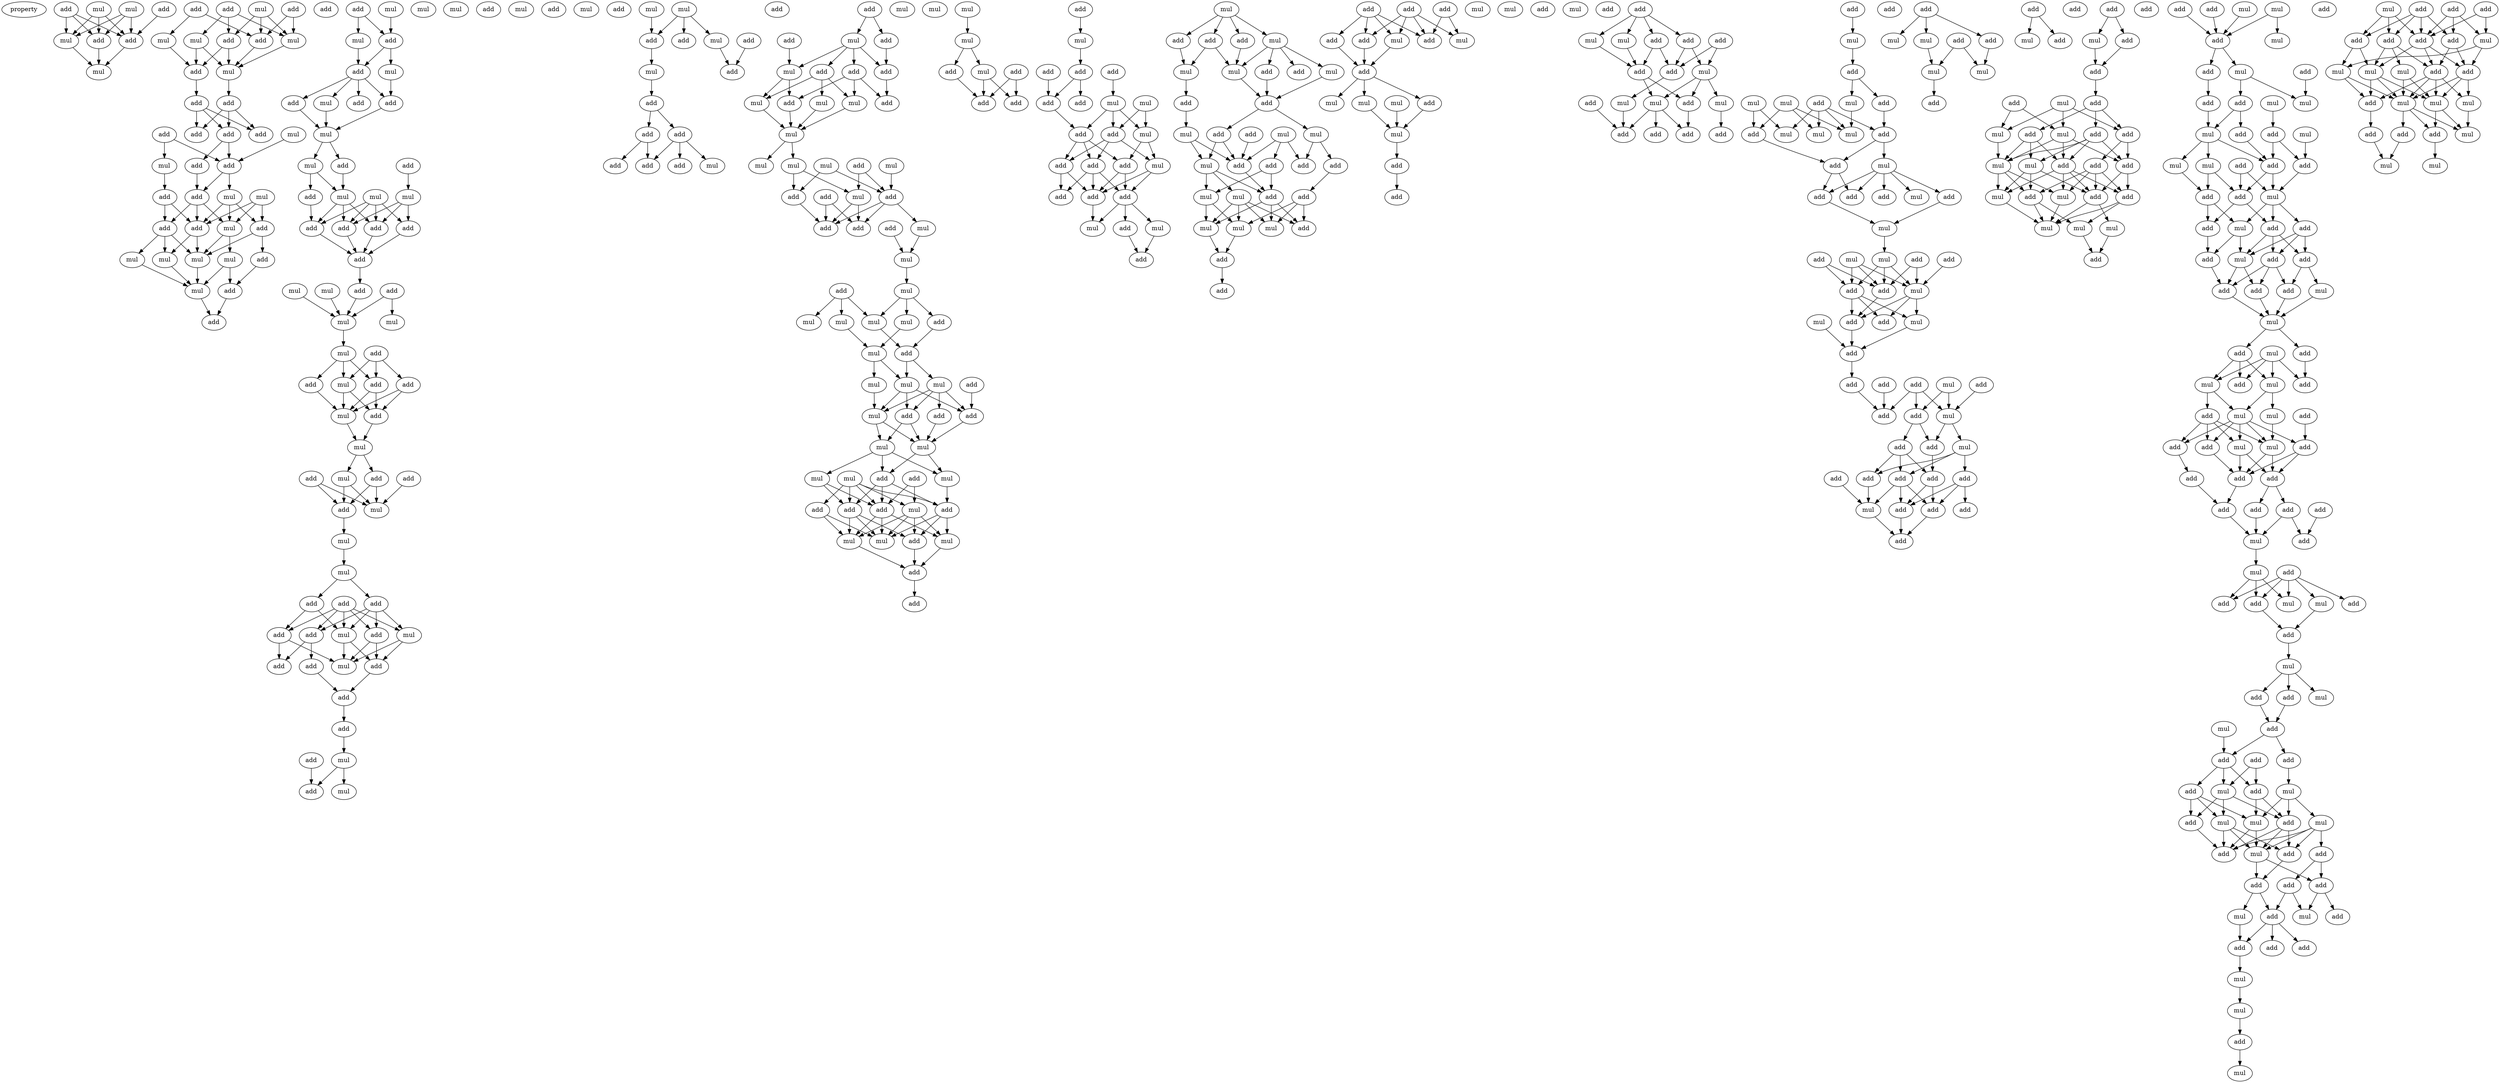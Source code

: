 digraph {
    node [fontcolor=black]
    property [mul=2,lf=1.9]
    0 [ label = add ];
    1 [ label = add ];
    2 [ label = mul ];
    3 [ label = mul ];
    4 [ label = add ];
    5 [ label = mul ];
    6 [ label = add ];
    7 [ label = mul ];
    8 [ label = add ];
    9 [ label = add ];
    10 [ label = add ];
    11 [ label = mul ];
    12 [ label = mul ];
    13 [ label = add ];
    14 [ label = mul ];
    15 [ label = mul ];
    16 [ label = add ];
    17 [ label = add ];
    18 [ label = mul ];
    19 [ label = add ];
    20 [ label = add ];
    21 [ label = add ];
    22 [ label = add ];
    23 [ label = add ];
    24 [ label = add ];
    25 [ label = mul ];
    26 [ label = add ];
    27 [ label = add ];
    28 [ label = add ];
    29 [ label = mul ];
    30 [ label = mul ];
    31 [ label = add ];
    32 [ label = add ];
    33 [ label = mul ];
    34 [ label = mul ];
    35 [ label = add ];
    36 [ label = add ];
    37 [ label = add ];
    38 [ label = add ];
    39 [ label = mul ];
    40 [ label = mul ];
    41 [ label = mul ];
    42 [ label = mul ];
    43 [ label = add ];
    44 [ label = mul ];
    45 [ label = add ];
    46 [ label = mul ];
    47 [ label = add ];
    48 [ label = add ];
    49 [ label = mul ];
    50 [ label = mul ];
    51 [ label = mul ];
    52 [ label = add ];
    53 [ label = add ];
    54 [ label = mul ];
    55 [ label = add ];
    56 [ label = add ];
    57 [ label = mul ];
    58 [ label = add ];
    59 [ label = mul ];
    60 [ label = add ];
    61 [ label = mul ];
    62 [ label = add ];
    63 [ label = mul ];
    64 [ label = mul ];
    65 [ label = add ];
    66 [ label = add ];
    67 [ label = add ];
    68 [ label = add ];
    69 [ label = add ];
    70 [ label = mul ];
    71 [ label = add ];
    72 [ label = add ];
    73 [ label = mul ];
    74 [ label = mul ];
    75 [ label = mul ];
    76 [ label = mul ];
    77 [ label = mul ];
    78 [ label = add ];
    79 [ label = add ];
    80 [ label = add ];
    81 [ label = add ];
    82 [ label = add ];
    83 [ label = mul ];
    84 [ label = mul ];
    85 [ label = add ];
    86 [ label = mul ];
    87 [ label = mul ];
    88 [ label = add ];
    89 [ label = add ];
    90 [ label = add ];
    91 [ label = add ];
    92 [ label = mul ];
    93 [ label = mul ];
    94 [ label = mul ];
    95 [ label = add ];
    96 [ label = mul ];
    97 [ label = mul ];
    98 [ label = add ];
    99 [ label = add ];
    100 [ label = add ];
    101 [ label = mul ];
    102 [ label = mul ];
    103 [ label = add ];
    104 [ label = add ];
    105 [ label = add ];
    106 [ label = add ];
    107 [ label = add ];
    108 [ label = add ];
    109 [ label = mul ];
    110 [ label = add ];
    111 [ label = add ];
    112 [ label = add ];
    113 [ label = mul ];
    114 [ label = add ];
    115 [ label = add ];
    116 [ label = mul ];
    117 [ label = mul ];
    118 [ label = mul ];
    119 [ label = add ];
    120 [ label = mul ];
    121 [ label = add ];
    122 [ label = add ];
    123 [ label = add ];
    124 [ label = add ];
    125 [ label = mul ];
    126 [ label = add ];
    127 [ label = add ];
    128 [ label = add ];
    129 [ label = add ];
    130 [ label = add ];
    131 [ label = add ];
    132 [ label = mul ];
    133 [ label = add ];
    134 [ label = mul ];
    135 [ label = add ];
    136 [ label = add ];
    137 [ label = mul ];
    138 [ label = mul ];
    139 [ label = add ];
    140 [ label = mul ];
    141 [ label = add ];
    142 [ label = add ];
    143 [ label = mul ];
    144 [ label = add ];
    145 [ label = mul ];
    146 [ label = mul ];
    147 [ label = add ];
    148 [ label = mul ];
    149 [ label = add ];
    150 [ label = mul ];
    151 [ label = mul ];
    152 [ label = mul ];
    153 [ label = mul ];
    154 [ label = add ];
    155 [ label = add ];
    156 [ label = add ];
    157 [ label = mul ];
    158 [ label = add ];
    159 [ label = add ];
    160 [ label = mul ];
    161 [ label = add ];
    162 [ label = mul ];
    163 [ label = mul ];
    164 [ label = add ];
    165 [ label = add ];
    166 [ label = mul ];
    167 [ label = mul ];
    168 [ label = mul ];
    169 [ label = mul ];
    170 [ label = add ];
    171 [ label = mul ];
    172 [ label = mul ];
    173 [ label = add ];
    174 [ label = mul ];
    175 [ label = mul ];
    176 [ label = add ];
    177 [ label = mul ];
    178 [ label = add ];
    179 [ label = add ];
    180 [ label = mul ];
    181 [ label = mul ];
    182 [ label = mul ];
    183 [ label = mul ];
    184 [ label = add ];
    185 [ label = mul ];
    186 [ label = add ];
    187 [ label = add ];
    188 [ label = mul ];
    189 [ label = add ];
    190 [ label = add ];
    191 [ label = add ];
    192 [ label = mul ];
    193 [ label = mul ];
    194 [ label = mul ];
    195 [ label = add ];
    196 [ label = add ];
    197 [ label = add ];
    198 [ label = mul ];
    199 [ label = mul ];
    200 [ label = add ];
    201 [ label = add ];
    202 [ label = mul ];
    203 [ label = add ];
    204 [ label = add ];
    205 [ label = add ];
    206 [ label = mul ];
    207 [ label = add ];
    208 [ label = add ];
    209 [ label = add ];
    210 [ label = mul ];
    211 [ label = mul ];
    212 [ label = add ];
    213 [ label = add ];
    214 [ label = add ];
    215 [ label = mul ];
    216 [ label = add ];
    217 [ label = add ];
    218 [ label = mul ];
    219 [ label = add ];
    220 [ label = add ];
    221 [ label = add ];
    222 [ label = add ];
    223 [ label = add ];
    224 [ label = add ];
    225 [ label = mul ];
    226 [ label = mul ];
    227 [ label = mul ];
    228 [ label = add ];
    229 [ label = mul ];
    230 [ label = add ];
    231 [ label = add ];
    232 [ label = add ];
    233 [ label = add ];
    234 [ label = mul ];
    235 [ label = add ];
    236 [ label = mul ];
    237 [ label = mul ];
    238 [ label = add ];
    239 [ label = add ];
    240 [ label = mul ];
    241 [ label = add ];
    242 [ label = mul ];
    243 [ label = mul ];
    244 [ label = add ];
    245 [ label = add ];
    246 [ label = add ];
    247 [ label = add ];
    248 [ label = mul ];
    249 [ label = add ];
    250 [ label = mul ];
    251 [ label = add ];
    252 [ label = mul ];
    253 [ label = add ];
    254 [ label = mul ];
    255 [ label = add ];
    256 [ label = mul ];
    257 [ label = mul ];
    258 [ label = add ];
    259 [ label = add ];
    260 [ label = add ];
    261 [ label = add ];
    262 [ label = add ];
    263 [ label = add ];
    264 [ label = add ];
    265 [ label = add ];
    266 [ label = mul ];
    267 [ label = mul ];
    268 [ label = add ];
    269 [ label = mul ];
    270 [ label = add ];
    271 [ label = mul ];
    272 [ label = mul ];
    273 [ label = mul ];
    274 [ label = mul ];
    275 [ label = add ];
    276 [ label = add ];
    277 [ label = mul ];
    278 [ label = add ];
    279 [ label = mul ];
    280 [ label = add ];
    281 [ label = add ];
    282 [ label = add ];
    283 [ label = add ];
    284 [ label = mul ];
    285 [ label = add ];
    286 [ label = mul ];
    287 [ label = add ];
    288 [ label = mul ];
    289 [ label = add ];
    290 [ label = mul ];
    291 [ label = add ];
    292 [ label = mul ];
    293 [ label = mul ];
    294 [ label = add ];
    295 [ label = add ];
    296 [ label = add ];
    297 [ label = add ];
    298 [ label = add ];
    299 [ label = add ];
    300 [ label = mul ];
    301 [ label = add ];
    302 [ label = mul ];
    303 [ label = mul ];
    304 [ label = add ];
    305 [ label = mul ];
    306 [ label = add ];
    307 [ label = mul ];
    308 [ label = mul ];
    309 [ label = mul ];
    310 [ label = add ];
    311 [ label = add ];
    312 [ label = mul ];
    313 [ label = add ];
    314 [ label = add ];
    315 [ label = add ];
    316 [ label = add ];
    317 [ label = add ];
    318 [ label = mul ];
    319 [ label = mul ];
    320 [ label = add ];
    321 [ label = mul ];
    322 [ label = add ];
    323 [ label = mul ];
    324 [ label = add ];
    325 [ label = add ];
    326 [ label = mul ];
    327 [ label = add ];
    328 [ label = add ];
    329 [ label = mul ];
    330 [ label = mul ];
    331 [ label = add ];
    332 [ label = add ];
    333 [ label = add ];
    334 [ label = add ];
    335 [ label = add ];
    336 [ label = mul ];
    337 [ label = add ];
    338 [ label = add ];
    339 [ label = add ];
    340 [ label = mul ];
    341 [ label = add ];
    342 [ label = add ];
    343 [ label = mul ];
    344 [ label = add ];
    345 [ label = add ];
    346 [ label = add ];
    347 [ label = add ];
    348 [ label = add ];
    349 [ label = add ];
    350 [ label = add ];
    351 [ label = mul ];
    352 [ label = add ];
    353 [ label = add ];
    354 [ label = add ];
    355 [ label = add ];
    356 [ label = add ];
    357 [ label = mul ];
    358 [ label = mul ];
    359 [ label = add ];
    360 [ label = mul ];
    361 [ label = mul ];
    362 [ label = add ];
    363 [ label = add ];
    364 [ label = mul ];
    365 [ label = add ];
    366 [ label = add ];
    367 [ label = add ];
    368 [ label = mul ];
    369 [ label = add ];
    370 [ label = add ];
    371 [ label = add ];
    372 [ label = add ];
    373 [ label = add ];
    374 [ label = mul ];
    375 [ label = mul ];
    376 [ label = add ];
    377 [ label = add ];
    378 [ label = add ];
    379 [ label = mul ];
    380 [ label = mul ];
    381 [ label = add ];
    382 [ label = mul ];
    383 [ label = add ];
    384 [ label = add ];
    385 [ label = mul ];
    386 [ label = add ];
    387 [ label = add ];
    388 [ label = add ];
    389 [ label = mul ];
    390 [ label = mul ];
    391 [ label = mul ];
    392 [ label = mul ];
    393 [ label = add ];
    394 [ label = mul ];
    395 [ label = add ];
    396 [ label = add ];
    397 [ label = mul ];
    398 [ label = add ];
    399 [ label = mul ];
    400 [ label = mul ];
    401 [ label = add ];
    402 [ label = add ];
    403 [ label = add ];
    404 [ label = mul ];
    405 [ label = add ];
    406 [ label = mul ];
    407 [ label = mul ];
    408 [ label = add ];
    409 [ label = mul ];
    410 [ label = add ];
    411 [ label = add ];
    412 [ label = mul ];
    413 [ label = mul ];
    414 [ label = add ];
    415 [ label = add ];
    416 [ label = add ];
    417 [ label = add ];
    418 [ label = mul ];
    419 [ label = add ];
    420 [ label = add ];
    421 [ label = add ];
    422 [ label = mul ];
    423 [ label = mul ];
    424 [ label = add ];
    425 [ label = add ];
    426 [ label = add ];
    427 [ label = add ];
    428 [ label = add ];
    429 [ label = mul ];
    430 [ label = add ];
    431 [ label = mul ];
    432 [ label = add ];
    433 [ label = add ];
    434 [ label = mul ];
    435 [ label = add ];
    436 [ label = mul ];
    437 [ label = mul ];
    438 [ label = add ];
    439 [ label = mul ];
    440 [ label = mul ];
    441 [ label = add ];
    442 [ label = add ];
    443 [ label = mul ];
    444 [ label = add ];
    445 [ label = mul ];
    446 [ label = add ];
    447 [ label = add ];
    448 [ label = add ];
    449 [ label = add ];
    450 [ label = add ];
    451 [ label = add ];
    452 [ label = add ];
    453 [ label = add ];
    454 [ label = add ];
    455 [ label = add ];
    456 [ label = mul ];
    457 [ label = add ];
    458 [ label = mul ];
    459 [ label = add ];
    460 [ label = add ];
    461 [ label = add ];
    462 [ label = mul ];
    463 [ label = mul ];
    464 [ label = add ];
    465 [ label = mul ];
    466 [ label = add ];
    467 [ label = mul ];
    468 [ label = add ];
    469 [ label = mul ];
    470 [ label = add ];
    471 [ label = add ];
    472 [ label = add ];
    473 [ label = add ];
    474 [ label = add ];
    475 [ label = add ];
    476 [ label = mul ];
    477 [ label = mul ];
    478 [ label = add ];
    479 [ label = mul ];
    480 [ label = mul ];
    481 [ label = mul ];
    482 [ label = add ];
    483 [ label = add ];
    484 [ label = add ];
    485 [ label = mul ];
    486 [ label = add ];
    487 [ label = add ];
    488 [ label = add ];
    489 [ label = add ];
    490 [ label = add ];
    491 [ label = mul ];
    492 [ label = add ];
    493 [ label = mul ];
    494 [ label = add ];
    495 [ label = add ];
    496 [ label = add ];
    497 [ label = mul ];
    498 [ label = mul ];
    499 [ label = add ];
    500 [ label = add ];
    501 [ label = mul ];
    502 [ label = add ];
    503 [ label = mul ];
    504 [ label = add ];
    505 [ label = add ];
    506 [ label = add ];
    507 [ label = mul ];
    508 [ label = add ];
    509 [ label = add ];
    510 [ label = add ];
    511 [ label = mul ];
    512 [ label = mul ];
    513 [ label = mul ];
    514 [ label = add ];
    515 [ label = add ];
    516 [ label = mul ];
    517 [ label = add ];
    518 [ label = mul ];
    519 [ label = mul ];
    520 [ label = add ];
    521 [ label = mul ];
    522 [ label = add ];
    523 [ label = add ];
    524 [ label = mul ];
    525 [ label = mul ];
    0 -> 6 [ name = 0 ];
    1 -> 4 [ name = 1 ];
    1 -> 5 [ name = 2 ];
    1 -> 6 [ name = 3 ];
    2 -> 4 [ name = 4 ];
    2 -> 5 [ name = 5 ];
    2 -> 6 [ name = 6 ];
    3 -> 4 [ name = 7 ];
    3 -> 5 [ name = 8 ];
    3 -> 6 [ name = 9 ];
    4 -> 7 [ name = 10 ];
    5 -> 7 [ name = 11 ];
    6 -> 7 [ name = 12 ];
    8 -> 13 [ name = 13 ];
    8 -> 15 [ name = 14 ];
    9 -> 14 [ name = 15 ];
    9 -> 15 [ name = 16 ];
    9 -> 16 [ name = 17 ];
    10 -> 12 [ name = 18 ];
    10 -> 13 [ name = 19 ];
    11 -> 13 [ name = 20 ];
    11 -> 15 [ name = 21 ];
    11 -> 16 [ name = 22 ];
    12 -> 19 [ name = 23 ];
    13 -> 18 [ name = 24 ];
    14 -> 18 [ name = 25 ];
    14 -> 19 [ name = 26 ];
    15 -> 18 [ name = 27 ];
    16 -> 18 [ name = 28 ];
    16 -> 19 [ name = 29 ];
    18 -> 21 [ name = 30 ];
    19 -> 20 [ name = 31 ];
    20 -> 22 [ name = 32 ];
    20 -> 23 [ name = 33 ];
    20 -> 26 [ name = 34 ];
    21 -> 22 [ name = 35 ];
    21 -> 23 [ name = 36 ];
    21 -> 26 [ name = 37 ];
    23 -> 27 [ name = 38 ];
    23 -> 28 [ name = 39 ];
    24 -> 27 [ name = 40 ];
    24 -> 29 [ name = 41 ];
    25 -> 27 [ name = 42 ];
    27 -> 30 [ name = 43 ];
    27 -> 31 [ name = 44 ];
    28 -> 31 [ name = 45 ];
    29 -> 32 [ name = 46 ];
    30 -> 34 [ name = 47 ];
    30 -> 36 [ name = 48 ];
    30 -> 37 [ name = 49 ];
    31 -> 34 [ name = 50 ];
    31 -> 35 [ name = 51 ];
    31 -> 36 [ name = 52 ];
    32 -> 35 [ name = 53 ];
    32 -> 36 [ name = 54 ];
    33 -> 34 [ name = 55 ];
    33 -> 36 [ name = 56 ];
    33 -> 37 [ name = 57 ];
    34 -> 41 [ name = 58 ];
    34 -> 42 [ name = 59 ];
    35 -> 39 [ name = 60 ];
    35 -> 40 [ name = 61 ];
    35 -> 42 [ name = 62 ];
    36 -> 39 [ name = 63 ];
    36 -> 42 [ name = 64 ];
    37 -> 38 [ name = 65 ];
    37 -> 42 [ name = 66 ];
    38 -> 43 [ name = 67 ];
    39 -> 44 [ name = 68 ];
    40 -> 44 [ name = 69 ];
    41 -> 43 [ name = 70 ];
    41 -> 44 [ name = 71 ];
    42 -> 44 [ name = 72 ];
    43 -> 45 [ name = 73 ];
    44 -> 45 [ name = 74 ];
    46 -> 48 [ name = 75 ];
    47 -> 48 [ name = 76 ];
    47 -> 49 [ name = 77 ];
    48 -> 51 [ name = 78 ];
    48 -> 52 [ name = 79 ];
    49 -> 52 [ name = 80 ];
    51 -> 53 [ name = 81 ];
    52 -> 53 [ name = 82 ];
    52 -> 54 [ name = 83 ];
    52 -> 55 [ name = 84 ];
    52 -> 56 [ name = 85 ];
    53 -> 57 [ name = 86 ];
    54 -> 57 [ name = 87 ];
    55 -> 57 [ name = 88 ];
    57 -> 59 [ name = 89 ];
    57 -> 60 [ name = 90 ];
    58 -> 61 [ name = 91 ];
    59 -> 62 [ name = 92 ];
    59 -> 64 [ name = 93 ];
    60 -> 64 [ name = 94 ];
    61 -> 66 [ name = 95 ];
    61 -> 67 [ name = 96 ];
    61 -> 68 [ name = 97 ];
    62 -> 65 [ name = 98 ];
    63 -> 65 [ name = 99 ];
    63 -> 66 [ name = 100 ];
    63 -> 67 [ name = 101 ];
    63 -> 68 [ name = 102 ];
    64 -> 65 [ name = 103 ];
    64 -> 67 [ name = 104 ];
    64 -> 68 [ name = 105 ];
    65 -> 69 [ name = 106 ];
    66 -> 69 [ name = 107 ];
    67 -> 69 [ name = 108 ];
    68 -> 69 [ name = 109 ];
    69 -> 72 [ name = 110 ];
    71 -> 75 [ name = 111 ];
    71 -> 76 [ name = 112 ];
    72 -> 75 [ name = 113 ];
    73 -> 75 [ name = 114 ];
    74 -> 75 [ name = 115 ];
    75 -> 77 [ name = 116 ];
    77 -> 80 [ name = 117 ];
    77 -> 81 [ name = 118 ];
    77 -> 83 [ name = 119 ];
    78 -> 79 [ name = 120 ];
    78 -> 81 [ name = 121 ];
    78 -> 83 [ name = 122 ];
    79 -> 84 [ name = 123 ];
    79 -> 85 [ name = 124 ];
    80 -> 84 [ name = 125 ];
    81 -> 84 [ name = 126 ];
    81 -> 85 [ name = 127 ];
    83 -> 84 [ name = 128 ];
    83 -> 85 [ name = 129 ];
    84 -> 86 [ name = 130 ];
    85 -> 86 [ name = 131 ];
    86 -> 87 [ name = 132 ];
    86 -> 89 [ name = 133 ];
    87 -> 91 [ name = 134 ];
    87 -> 92 [ name = 135 ];
    88 -> 91 [ name = 136 ];
    88 -> 92 [ name = 137 ];
    89 -> 91 [ name = 138 ];
    89 -> 92 [ name = 139 ];
    90 -> 92 [ name = 140 ];
    91 -> 94 [ name = 141 ];
    94 -> 96 [ name = 142 ];
    96 -> 99 [ name = 143 ];
    96 -> 100 [ name = 144 ];
    98 -> 101 [ name = 145 ];
    98 -> 102 [ name = 146 ];
    98 -> 103 [ name = 147 ];
    98 -> 104 [ name = 148 ];
    98 -> 105 [ name = 149 ];
    99 -> 101 [ name = 150 ];
    99 -> 102 [ name = 151 ];
    99 -> 103 [ name = 152 ];
    99 -> 105 [ name = 153 ];
    100 -> 101 [ name = 154 ];
    100 -> 104 [ name = 155 ];
    101 -> 107 [ name = 156 ];
    101 -> 109 [ name = 157 ];
    102 -> 107 [ name = 158 ];
    102 -> 109 [ name = 159 ];
    103 -> 107 [ name = 160 ];
    103 -> 109 [ name = 161 ];
    104 -> 108 [ name = 162 ];
    104 -> 109 [ name = 163 ];
    105 -> 106 [ name = 164 ];
    105 -> 108 [ name = 165 ];
    106 -> 110 [ name = 166 ];
    107 -> 110 [ name = 167 ];
    110 -> 112 [ name = 168 ];
    112 -> 113 [ name = 169 ];
    113 -> 115 [ name = 170 ];
    113 -> 116 [ name = 171 ];
    114 -> 115 [ name = 172 ];
    117 -> 122 [ name = 173 ];
    118 -> 119 [ name = 174 ];
    118 -> 120 [ name = 175 ];
    118 -> 122 [ name = 176 ];
    120 -> 124 [ name = 177 ];
    121 -> 124 [ name = 178 ];
    122 -> 125 [ name = 179 ];
    125 -> 126 [ name = 180 ];
    126 -> 127 [ name = 181 ];
    126 -> 128 [ name = 182 ];
    127 -> 130 [ name = 183 ];
    127 -> 131 [ name = 184 ];
    128 -> 129 [ name = 185 ];
    128 -> 131 [ name = 186 ];
    128 -> 132 [ name = 187 ];
    133 -> 134 [ name = 188 ];
    133 -> 136 [ name = 189 ];
    134 -> 138 [ name = 190 ];
    134 -> 139 [ name = 191 ];
    134 -> 141 [ name = 192 ];
    134 -> 142 [ name = 193 ];
    135 -> 138 [ name = 194 ];
    136 -> 141 [ name = 195 ];
    138 -> 146 [ name = 196 ];
    138 -> 147 [ name = 197 ];
    139 -> 143 [ name = 198 ];
    139 -> 145 [ name = 199 ];
    139 -> 146 [ name = 200 ];
    141 -> 144 [ name = 201 ];
    142 -> 144 [ name = 202 ];
    142 -> 145 [ name = 203 ];
    142 -> 147 [ name = 204 ];
    143 -> 148 [ name = 205 ];
    145 -> 148 [ name = 206 ];
    146 -> 148 [ name = 207 ];
    147 -> 148 [ name = 208 ];
    148 -> 150 [ name = 209 ];
    148 -> 153 [ name = 210 ];
    149 -> 154 [ name = 211 ];
    149 -> 157 [ name = 212 ];
    150 -> 155 [ name = 213 ];
    150 -> 157 [ name = 214 ];
    151 -> 154 [ name = 215 ];
    152 -> 154 [ name = 216 ];
    152 -> 155 [ name = 217 ];
    154 -> 159 [ name = 218 ];
    154 -> 160 [ name = 219 ];
    154 -> 161 [ name = 220 ];
    155 -> 159 [ name = 221 ];
    156 -> 159 [ name = 222 ];
    156 -> 161 [ name = 223 ];
    157 -> 159 [ name = 224 ];
    157 -> 161 [ name = 225 ];
    158 -> 162 [ name = 226 ];
    160 -> 162 [ name = 227 ];
    162 -> 163 [ name = 228 ];
    163 -> 165 [ name = 229 ];
    163 -> 166 [ name = 230 ];
    163 -> 168 [ name = 231 ];
    164 -> 167 [ name = 232 ];
    164 -> 168 [ name = 233 ];
    164 -> 169 [ name = 234 ];
    165 -> 170 [ name = 235 ];
    166 -> 171 [ name = 236 ];
    167 -> 171 [ name = 237 ];
    168 -> 170 [ name = 238 ];
    170 -> 172 [ name = 239 ];
    170 -> 175 [ name = 240 ];
    171 -> 174 [ name = 241 ];
    171 -> 175 [ name = 242 ];
    172 -> 176 [ name = 243 ];
    172 -> 177 [ name = 244 ];
    172 -> 178 [ name = 245 ];
    172 -> 179 [ name = 246 ];
    173 -> 178 [ name = 247 ];
    174 -> 177 [ name = 248 ];
    175 -> 176 [ name = 249 ];
    175 -> 177 [ name = 250 ];
    175 -> 178 [ name = 251 ];
    176 -> 180 [ name = 252 ];
    176 -> 181 [ name = 253 ];
    177 -> 180 [ name = 254 ];
    177 -> 181 [ name = 255 ];
    178 -> 180 [ name = 256 ];
    179 -> 180 [ name = 257 ];
    180 -> 182 [ name = 258 ];
    180 -> 186 [ name = 259 ];
    181 -> 182 [ name = 260 ];
    181 -> 185 [ name = 261 ];
    181 -> 186 [ name = 262 ];
    182 -> 190 [ name = 263 ];
    183 -> 187 [ name = 264 ];
    183 -> 188 [ name = 265 ];
    183 -> 189 [ name = 266 ];
    183 -> 190 [ name = 267 ];
    183 -> 191 [ name = 268 ];
    184 -> 187 [ name = 269 ];
    184 -> 188 [ name = 270 ];
    185 -> 187 [ name = 271 ];
    185 -> 189 [ name = 272 ];
    186 -> 187 [ name = 273 ];
    186 -> 189 [ name = 274 ];
    186 -> 190 [ name = 275 ];
    187 -> 192 [ name = 276 ];
    187 -> 193 [ name = 277 ];
    187 -> 194 [ name = 278 ];
    188 -> 192 [ name = 279 ];
    188 -> 193 [ name = 280 ];
    188 -> 194 [ name = 281 ];
    188 -> 195 [ name = 282 ];
    189 -> 193 [ name = 283 ];
    189 -> 194 [ name = 284 ];
    189 -> 195 [ name = 285 ];
    190 -> 192 [ name = 286 ];
    190 -> 194 [ name = 287 ];
    190 -> 195 [ name = 288 ];
    191 -> 193 [ name = 289 ];
    191 -> 194 [ name = 290 ];
    192 -> 196 [ name = 291 ];
    193 -> 196 [ name = 292 ];
    195 -> 196 [ name = 293 ];
    196 -> 197 [ name = 294 ];
    198 -> 199 [ name = 295 ];
    199 -> 200 [ name = 296 ];
    199 -> 202 [ name = 297 ];
    200 -> 204 [ name = 298 ];
    201 -> 204 [ name = 299 ];
    201 -> 205 [ name = 300 ];
    202 -> 204 [ name = 301 ];
    202 -> 205 [ name = 302 ];
    203 -> 206 [ name = 303 ];
    206 -> 209 [ name = 304 ];
    207 -> 213 [ name = 305 ];
    208 -> 211 [ name = 306 ];
    209 -> 212 [ name = 307 ];
    209 -> 213 [ name = 308 ];
    210 -> 215 [ name = 309 ];
    210 -> 216 [ name = 310 ];
    211 -> 214 [ name = 311 ];
    211 -> 215 [ name = 312 ];
    211 -> 216 [ name = 313 ];
    213 -> 214 [ name = 314 ];
    214 -> 217 [ name = 315 ];
    214 -> 219 [ name = 316 ];
    214 -> 220 [ name = 317 ];
    215 -> 217 [ name = 318 ];
    215 -> 218 [ name = 319 ];
    216 -> 218 [ name = 320 ];
    216 -> 219 [ name = 321 ];
    216 -> 220 [ name = 322 ];
    217 -> 221 [ name = 323 ];
    217 -> 222 [ name = 324 ];
    218 -> 221 [ name = 325 ];
    218 -> 222 [ name = 326 ];
    219 -> 221 [ name = 327 ];
    219 -> 222 [ name = 328 ];
    219 -> 223 [ name = 329 ];
    220 -> 222 [ name = 330 ];
    220 -> 223 [ name = 331 ];
    221 -> 224 [ name = 332 ];
    221 -> 225 [ name = 333 ];
    221 -> 226 [ name = 334 ];
    222 -> 225 [ name = 335 ];
    224 -> 228 [ name = 336 ];
    226 -> 228 [ name = 337 ];
    227 -> 229 [ name = 338 ];
    227 -> 230 [ name = 339 ];
    227 -> 231 [ name = 340 ];
    227 -> 232 [ name = 341 ];
    229 -> 233 [ name = 342 ];
    229 -> 235 [ name = 343 ];
    229 -> 236 [ name = 344 ];
    229 -> 237 [ name = 345 ];
    230 -> 236 [ name = 346 ];
    231 -> 234 [ name = 347 ];
    232 -> 234 [ name = 348 ];
    232 -> 236 [ name = 349 ];
    233 -> 239 [ name = 350 ];
    234 -> 238 [ name = 351 ];
    236 -> 239 [ name = 352 ];
    237 -> 239 [ name = 353 ];
    238 -> 243 [ name = 354 ];
    239 -> 242 [ name = 355 ];
    239 -> 244 [ name = 356 ];
    240 -> 245 [ name = 357 ];
    240 -> 246 [ name = 358 ];
    240 -> 249 [ name = 359 ];
    241 -> 249 [ name = 360 ];
    242 -> 245 [ name = 361 ];
    242 -> 247 [ name = 362 ];
    243 -> 248 [ name = 363 ];
    243 -> 249 [ name = 364 ];
    244 -> 248 [ name = 365 ];
    244 -> 249 [ name = 366 ];
    246 -> 252 [ name = 367 ];
    246 -> 253 [ name = 368 ];
    247 -> 251 [ name = 369 ];
    248 -> 250 [ name = 370 ];
    248 -> 252 [ name = 371 ];
    248 -> 253 [ name = 372 ];
    249 -> 253 [ name = 373 ];
    250 -> 254 [ name = 374 ];
    250 -> 255 [ name = 375 ];
    250 -> 256 [ name = 376 ];
    250 -> 257 [ name = 377 ];
    251 -> 254 [ name = 378 ];
    251 -> 255 [ name = 379 ];
    251 -> 256 [ name = 380 ];
    252 -> 254 [ name = 381 ];
    252 -> 257 [ name = 382 ];
    253 -> 255 [ name = 383 ];
    253 -> 256 [ name = 384 ];
    253 -> 257 [ name = 385 ];
    254 -> 258 [ name = 386 ];
    257 -> 258 [ name = 387 ];
    258 -> 259 [ name = 388 ];
    260 -> 263 [ name = 389 ];
    260 -> 264 [ name = 390 ];
    260 -> 265 [ name = 391 ];
    260 -> 266 [ name = 392 ];
    261 -> 264 [ name = 393 ];
    261 -> 265 [ name = 394 ];
    261 -> 266 [ name = 395 ];
    261 -> 267 [ name = 396 ];
    262 -> 264 [ name = 397 ];
    262 -> 267 [ name = 398 ];
    263 -> 268 [ name = 399 ];
    265 -> 268 [ name = 400 ];
    266 -> 268 [ name = 401 ];
    268 -> 270 [ name = 402 ];
    268 -> 272 [ name = 403 ];
    268 -> 273 [ name = 404 ];
    270 -> 274 [ name = 405 ];
    271 -> 274 [ name = 406 ];
    273 -> 274 [ name = 407 ];
    274 -> 275 [ name = 408 ];
    275 -> 276 [ name = 409 ];
    281 -> 282 [ name = 410 ];
    281 -> 283 [ name = 411 ];
    281 -> 284 [ name = 412 ];
    281 -> 286 [ name = 413 ];
    282 -> 287 [ name = 414 ];
    282 -> 289 [ name = 415 ];
    283 -> 287 [ name = 416 ];
    283 -> 288 [ name = 417 ];
    284 -> 289 [ name = 418 ];
    285 -> 287 [ name = 419 ];
    285 -> 288 [ name = 420 ];
    286 -> 289 [ name = 421 ];
    287 -> 293 [ name = 422 ];
    288 -> 290 [ name = 423 ];
    288 -> 291 [ name = 424 ];
    288 -> 292 [ name = 425 ];
    289 -> 291 [ name = 426 ];
    289 -> 292 [ name = 427 ];
    290 -> 298 [ name = 428 ];
    291 -> 295 [ name = 429 ];
    292 -> 295 [ name = 430 ];
    292 -> 296 [ name = 431 ];
    292 -> 297 [ name = 432 ];
    293 -> 297 [ name = 433 ];
    294 -> 297 [ name = 434 ];
    299 -> 300 [ name = 435 ];
    300 -> 301 [ name = 436 ];
    301 -> 302 [ name = 437 ];
    301 -> 304 [ name = 438 ];
    302 -> 307 [ name = 439 ];
    303 -> 309 [ name = 440 ];
    303 -> 310 [ name = 441 ];
    304 -> 311 [ name = 442 ];
    305 -> 307 [ name = 443 ];
    305 -> 308 [ name = 444 ];
    305 -> 310 [ name = 445 ];
    306 -> 307 [ name = 446 ];
    306 -> 308 [ name = 447 ];
    306 -> 309 [ name = 448 ];
    306 -> 311 [ name = 449 ];
    310 -> 313 [ name = 450 ];
    311 -> 312 [ name = 451 ];
    311 -> 313 [ name = 452 ];
    312 -> 314 [ name = 453 ];
    312 -> 315 [ name = 454 ];
    312 -> 316 [ name = 455 ];
    312 -> 317 [ name = 456 ];
    312 -> 318 [ name = 457 ];
    313 -> 315 [ name = 458 ];
    313 -> 316 [ name = 459 ];
    314 -> 319 [ name = 460 ];
    315 -> 319 [ name = 461 ];
    319 -> 323 [ name = 462 ];
    320 -> 326 [ name = 463 ];
    321 -> 325 [ name = 464 ];
    321 -> 326 [ name = 465 ];
    321 -> 327 [ name = 466 ];
    322 -> 326 [ name = 467 ];
    322 -> 327 [ name = 468 ];
    323 -> 325 [ name = 469 ];
    323 -> 326 [ name = 470 ];
    323 -> 327 [ name = 471 ];
    324 -> 325 [ name = 472 ];
    324 -> 327 [ name = 473 ];
    325 -> 328 [ name = 474 ];
    325 -> 330 [ name = 475 ];
    325 -> 331 [ name = 476 ];
    326 -> 328 [ name = 477 ];
    326 -> 330 [ name = 478 ];
    326 -> 331 [ name = 479 ];
    327 -> 331 [ name = 480 ];
    329 -> 333 [ name = 481 ];
    330 -> 333 [ name = 482 ];
    331 -> 333 [ name = 483 ];
    333 -> 338 [ name = 484 ];
    334 -> 340 [ name = 485 ];
    335 -> 339 [ name = 486 ];
    336 -> 340 [ name = 487 ];
    336 -> 341 [ name = 488 ];
    337 -> 339 [ name = 489 ];
    337 -> 340 [ name = 490 ];
    337 -> 341 [ name = 491 ];
    338 -> 339 [ name = 492 ];
    340 -> 343 [ name = 493 ];
    340 -> 344 [ name = 494 ];
    341 -> 342 [ name = 495 ];
    341 -> 344 [ name = 496 ];
    342 -> 345 [ name = 497 ];
    342 -> 348 [ name = 498 ];
    342 -> 349 [ name = 499 ];
    343 -> 345 [ name = 500 ];
    343 -> 347 [ name = 501 ];
    343 -> 348 [ name = 502 ];
    344 -> 349 [ name = 503 ];
    345 -> 351 [ name = 504 ];
    345 -> 352 [ name = 505 ];
    345 -> 353 [ name = 506 ];
    346 -> 351 [ name = 507 ];
    347 -> 350 [ name = 508 ];
    347 -> 352 [ name = 509 ];
    347 -> 353 [ name = 510 ];
    348 -> 351 [ name = 511 ];
    349 -> 352 [ name = 512 ];
    349 -> 353 [ name = 513 ];
    351 -> 354 [ name = 514 ];
    352 -> 354 [ name = 515 ];
    353 -> 354 [ name = 516 ];
    355 -> 357 [ name = 517 ];
    355 -> 358 [ name = 518 ];
    355 -> 359 [ name = 519 ];
    356 -> 360 [ name = 520 ];
    356 -> 361 [ name = 521 ];
    358 -> 361 [ name = 522 ];
    359 -> 360 [ name = 523 ];
    361 -> 362 [ name = 524 ];
    363 -> 364 [ name = 525 ];
    363 -> 365 [ name = 526 ];
    367 -> 368 [ name = 527 ];
    367 -> 370 [ name = 528 ];
    368 -> 371 [ name = 529 ];
    370 -> 371 [ name = 530 ];
    371 -> 372 [ name = 531 ];
    372 -> 376 [ name = 532 ];
    372 -> 377 [ name = 533 ];
    372 -> 378 [ name = 534 ];
    373 -> 375 [ name = 535 ];
    373 -> 379 [ name = 536 ];
    374 -> 375 [ name = 537 ];
    374 -> 377 [ name = 538 ];
    374 -> 379 [ name = 539 ];
    375 -> 381 [ name = 540 ];
    375 -> 382 [ name = 541 ];
    375 -> 384 [ name = 542 ];
    376 -> 380 [ name = 543 ];
    376 -> 382 [ name = 544 ];
    376 -> 384 [ name = 545 ];
    377 -> 381 [ name = 546 ];
    377 -> 383 [ name = 547 ];
    378 -> 380 [ name = 548 ];
    378 -> 381 [ name = 549 ];
    378 -> 382 [ name = 550 ];
    378 -> 384 [ name = 551 ];
    379 -> 382 [ name = 552 ];
    380 -> 387 [ name = 553 ];
    380 -> 388 [ name = 554 ];
    380 -> 389 [ name = 555 ];
    381 -> 386 [ name = 556 ];
    381 -> 387 [ name = 557 ];
    382 -> 385 [ name = 558 ];
    382 -> 388 [ name = 559 ];
    382 -> 389 [ name = 560 ];
    383 -> 385 [ name = 561 ];
    383 -> 386 [ name = 562 ];
    383 -> 387 [ name = 563 ];
    383 -> 388 [ name = 564 ];
    384 -> 385 [ name = 565 ];
    384 -> 386 [ name = 566 ];
    384 -> 387 [ name = 567 ];
    384 -> 389 [ name = 568 ];
    385 -> 390 [ name = 569 ];
    386 -> 390 [ name = 570 ];
    386 -> 392 [ name = 571 ];
    387 -> 390 [ name = 572 ];
    387 -> 391 [ name = 573 ];
    388 -> 390 [ name = 574 ];
    388 -> 392 [ name = 575 ];
    389 -> 390 [ name = 576 ];
    391 -> 393 [ name = 577 ];
    392 -> 393 [ name = 578 ];
    394 -> 398 [ name = 579 ];
    394 -> 399 [ name = 580 ];
    395 -> 398 [ name = 581 ];
    396 -> 398 [ name = 582 ];
    397 -> 398 [ name = 583 ];
    398 -> 400 [ name = 584 ];
    398 -> 402 [ name = 585 ];
    400 -> 403 [ name = 586 ];
    400 -> 406 [ name = 587 ];
    401 -> 406 [ name = 588 ];
    402 -> 405 [ name = 589 ];
    403 -> 407 [ name = 590 ];
    403 -> 408 [ name = 591 ];
    404 -> 410 [ name = 592 ];
    405 -> 407 [ name = 593 ];
    407 -> 411 [ name = 594 ];
    407 -> 412 [ name = 595 ];
    407 -> 413 [ name = 596 ];
    408 -> 411 [ name = 597 ];
    409 -> 415 [ name = 598 ];
    410 -> 411 [ name = 599 ];
    410 -> 415 [ name = 600 ];
    411 -> 417 [ name = 601 ];
    411 -> 418 [ name = 602 ];
    412 -> 416 [ name = 603 ];
    413 -> 416 [ name = 604 ];
    413 -> 417 [ name = 605 ];
    414 -> 417 [ name = 606 ];
    414 -> 418 [ name = 607 ];
    415 -> 418 [ name = 608 ];
    416 -> 420 [ name = 609 ];
    416 -> 422 [ name = 610 ];
    417 -> 419 [ name = 611 ];
    417 -> 420 [ name = 612 ];
    418 -> 419 [ name = 613 ];
    418 -> 421 [ name = 614 ];
    418 -> 422 [ name = 615 ];
    419 -> 423 [ name = 616 ];
    419 -> 424 [ name = 617 ];
    419 -> 426 [ name = 618 ];
    420 -> 425 [ name = 619 ];
    421 -> 423 [ name = 620 ];
    421 -> 424 [ name = 621 ];
    421 -> 426 [ name = 622 ];
    422 -> 423 [ name = 623 ];
    422 -> 425 [ name = 624 ];
    423 -> 428 [ name = 625 ];
    423 -> 430 [ name = 626 ];
    424 -> 427 [ name = 627 ];
    424 -> 429 [ name = 628 ];
    425 -> 428 [ name = 629 ];
    426 -> 427 [ name = 630 ];
    426 -> 428 [ name = 631 ];
    426 -> 430 [ name = 632 ];
    427 -> 431 [ name = 633 ];
    428 -> 431 [ name = 634 ];
    429 -> 431 [ name = 635 ];
    430 -> 431 [ name = 636 ];
    431 -> 432 [ name = 637 ];
    431 -> 433 [ name = 638 ];
    432 -> 435 [ name = 639 ];
    433 -> 436 [ name = 640 ];
    433 -> 437 [ name = 641 ];
    433 -> 438 [ name = 642 ];
    434 -> 435 [ name = 643 ];
    434 -> 436 [ name = 644 ];
    434 -> 437 [ name = 645 ];
    434 -> 438 [ name = 646 ];
    436 -> 439 [ name = 647 ];
    436 -> 441 [ name = 648 ];
    437 -> 439 [ name = 649 ];
    437 -> 440 [ name = 650 ];
    439 -> 443 [ name = 651 ];
    439 -> 444 [ name = 652 ];
    439 -> 445 [ name = 653 ];
    439 -> 446 [ name = 654 ];
    439 -> 447 [ name = 655 ];
    440 -> 445 [ name = 656 ];
    441 -> 443 [ name = 657 ];
    441 -> 444 [ name = 658 ];
    441 -> 445 [ name = 659 ];
    441 -> 446 [ name = 660 ];
    442 -> 447 [ name = 661 ];
    443 -> 449 [ name = 662 ];
    443 -> 450 [ name = 663 ];
    444 -> 448 [ name = 664 ];
    445 -> 449 [ name = 665 ];
    445 -> 450 [ name = 666 ];
    446 -> 449 [ name = 667 ];
    447 -> 449 [ name = 668 ];
    447 -> 450 [ name = 669 ];
    448 -> 454 [ name = 670 ];
    449 -> 454 [ name = 671 ];
    450 -> 451 [ name = 672 ];
    450 -> 452 [ name = 673 ];
    451 -> 456 [ name = 674 ];
    452 -> 455 [ name = 675 ];
    452 -> 456 [ name = 676 ];
    453 -> 455 [ name = 677 ];
    454 -> 456 [ name = 678 ];
    456 -> 458 [ name = 679 ];
    457 -> 459 [ name = 680 ];
    457 -> 460 [ name = 681 ];
    457 -> 461 [ name = 682 ];
    457 -> 462 [ name = 683 ];
    457 -> 463 [ name = 684 ];
    458 -> 460 [ name = 685 ];
    458 -> 461 [ name = 686 ];
    458 -> 463 [ name = 687 ];
    461 -> 464 [ name = 688 ];
    462 -> 464 [ name = 689 ];
    464 -> 465 [ name = 690 ];
    465 -> 466 [ name = 691 ];
    465 -> 467 [ name = 692 ];
    465 -> 468 [ name = 693 ];
    466 -> 470 [ name = 694 ];
    468 -> 470 [ name = 695 ];
    469 -> 471 [ name = 696 ];
    470 -> 471 [ name = 697 ];
    470 -> 473 [ name = 698 ];
    471 -> 474 [ name = 699 ];
    471 -> 475 [ name = 700 ];
    471 -> 476 [ name = 701 ];
    472 -> 475 [ name = 702 ];
    472 -> 476 [ name = 703 ];
    473 -> 477 [ name = 704 ];
    474 -> 478 [ name = 705 ];
    474 -> 479 [ name = 706 ];
    474 -> 480 [ name = 707 ];
    475 -> 480 [ name = 708 ];
    475 -> 482 [ name = 709 ];
    476 -> 478 [ name = 710 ];
    476 -> 479 [ name = 711 ];
    476 -> 482 [ name = 712 ];
    477 -> 480 [ name = 713 ];
    477 -> 481 [ name = 714 ];
    477 -> 482 [ name = 715 ];
    478 -> 486 [ name = 716 ];
    479 -> 483 [ name = 717 ];
    479 -> 485 [ name = 718 ];
    479 -> 486 [ name = 719 ];
    480 -> 485 [ name = 720 ];
    480 -> 486 [ name = 721 ];
    481 -> 483 [ name = 722 ];
    481 -> 484 [ name = 723 ];
    481 -> 485 [ name = 724 ];
    481 -> 486 [ name = 725 ];
    482 -> 483 [ name = 726 ];
    482 -> 485 [ name = 727 ];
    482 -> 486 [ name = 728 ];
    483 -> 489 [ name = 729 ];
    484 -> 487 [ name = 730 ];
    484 -> 488 [ name = 731 ];
    485 -> 487 [ name = 732 ];
    485 -> 489 [ name = 733 ];
    487 -> 491 [ name = 734 ];
    487 -> 492 [ name = 735 ];
    488 -> 490 [ name = 736 ];
    488 -> 491 [ name = 737 ];
    489 -> 490 [ name = 738 ];
    489 -> 493 [ name = 739 ];
    490 -> 494 [ name = 740 ];
    490 -> 495 [ name = 741 ];
    490 -> 496 [ name = 742 ];
    493 -> 496 [ name = 743 ];
    496 -> 497 [ name = 744 ];
    497 -> 498 [ name = 745 ];
    498 -> 500 [ name = 746 ];
    500 -> 501 [ name = 747 ];
    502 -> 507 [ name = 748 ];
    502 -> 508 [ name = 749 ];
    503 -> 506 [ name = 750 ];
    503 -> 508 [ name = 751 ];
    503 -> 510 [ name = 752 ];
    504 -> 507 [ name = 753 ];
    504 -> 508 [ name = 754 ];
    504 -> 509 [ name = 755 ];
    505 -> 506 [ name = 756 ];
    505 -> 508 [ name = 757 ];
    505 -> 509 [ name = 758 ];
    505 -> 510 [ name = 759 ];
    506 -> 511 [ name = 760 ];
    506 -> 512 [ name = 761 ];
    507 -> 512 [ name = 762 ];
    507 -> 514 [ name = 763 ];
    508 -> 511 [ name = 764 ];
    508 -> 514 [ name = 765 ];
    508 -> 515 [ name = 766 ];
    509 -> 514 [ name = 767 ];
    509 -> 515 [ name = 768 ];
    510 -> 511 [ name = 769 ];
    510 -> 513 [ name = 770 ];
    510 -> 515 [ name = 771 ];
    511 -> 516 [ name = 772 ];
    511 -> 517 [ name = 773 ];
    511 -> 518 [ name = 774 ];
    512 -> 517 [ name = 775 ];
    512 -> 518 [ name = 776 ];
    513 -> 516 [ name = 777 ];
    513 -> 518 [ name = 778 ];
    514 -> 516 [ name = 779 ];
    514 -> 518 [ name = 780 ];
    514 -> 519 [ name = 781 ];
    515 -> 516 [ name = 782 ];
    515 -> 517 [ name = 783 ];
    515 -> 518 [ name = 784 ];
    515 -> 519 [ name = 785 ];
    516 -> 520 [ name = 786 ];
    516 -> 521 [ name = 787 ];
    517 -> 523 [ name = 788 ];
    518 -> 520 [ name = 789 ];
    518 -> 521 [ name = 790 ];
    518 -> 522 [ name = 791 ];
    519 -> 521 [ name = 792 ];
    520 -> 525 [ name = 793 ];
    522 -> 524 [ name = 794 ];
    523 -> 524 [ name = 795 ];
}
